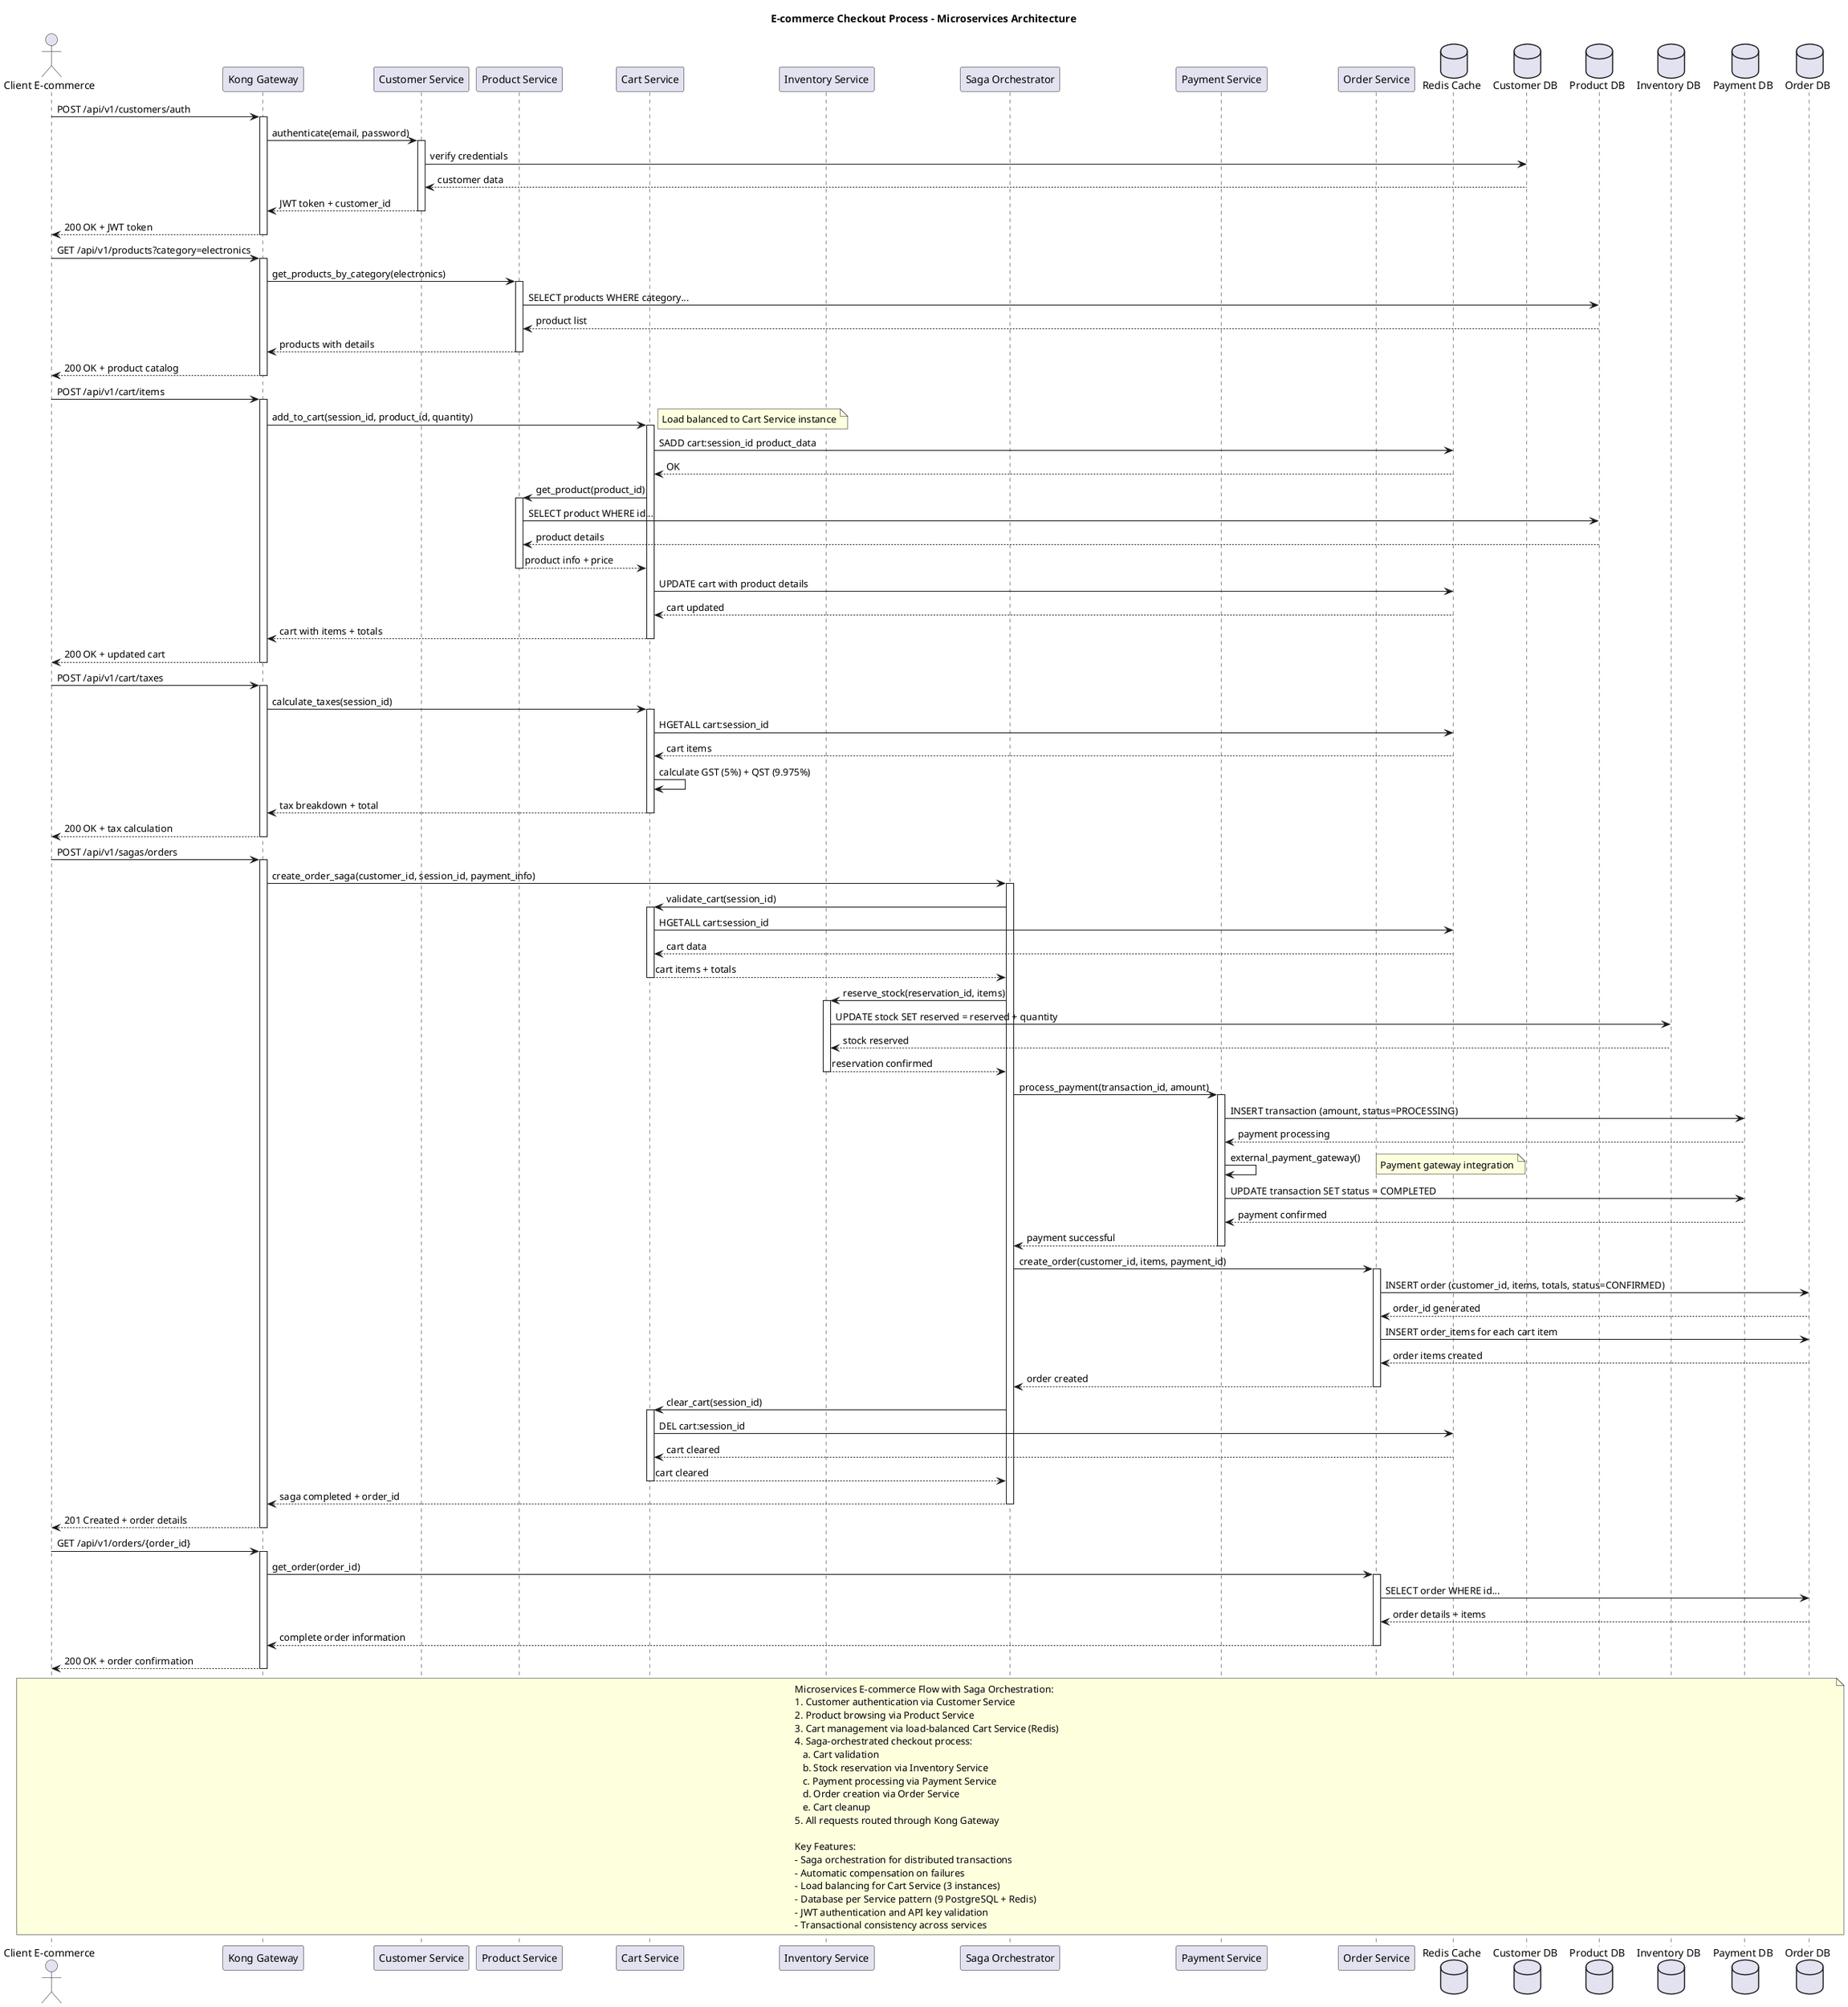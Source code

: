 @startuml
title E-commerce Checkout Process - Microservices Architecture

actor "Client E-commerce" as CLIENT
participant "Kong Gateway" as KONG
participant "Customer Service" as CUSTOMER_SVC
participant "Product Service" as PRODUCT_SVC
participant "Cart Service" as CART_SVC
participant "Inventory Service" as INVENTORY_SVC
participant "Saga Orchestrator" as SAGA_ORCHESTRATOR
participant "Payment Service" as PAYMENT_SVC
participant "Order Service" as ORDER_SVC
database "Redis Cache" as REDIS
database "Customer DB" as CUSTOMER_DB
database "Product DB" as PRODUCT_DB
database "Inventory DB" as INVENTORY_DB
database "Payment DB" as PAYMENT_DB
database "Order DB" as ORDER_DB

' 1. Customer Authentication
CLIENT -> KONG : POST /api/v1/customers/auth
activate KONG
KONG -> CUSTOMER_SVC : authenticate(email, password)
activate CUSTOMER_SVC
CUSTOMER_SVC -> CUSTOMER_DB : verify credentials
CUSTOMER_DB --> CUSTOMER_SVC : customer data
CUSTOMER_SVC --> KONG : JWT token + customer_id
deactivate CUSTOMER_SVC
KONG --> CLIENT : 200 OK + JWT token
deactivate KONG

' 2. Browse Products
CLIENT -> KONG : GET /api/v1/products?category=electronics
activate KONG
KONG -> PRODUCT_SVC : get_products_by_category(electronics)
activate PRODUCT_SVC
PRODUCT_SVC -> PRODUCT_DB : SELECT products WHERE category...
PRODUCT_DB --> PRODUCT_SVC : product list
PRODUCT_SVC --> KONG : products with details
deactivate PRODUCT_SVC
KONG --> CLIENT : 200 OK + product catalog
deactivate KONG

' 3. Add to Cart (Load Balanced)
CLIENT -> KONG : POST /api/v1/cart/items
activate KONG
KONG -> CART_SVC : add_to_cart(session_id, product_id, quantity)
note right : Load balanced to Cart Service instance
activate CART_SVC
CART_SVC -> REDIS : SADD cart:session_id product_data
REDIS --> CART_SVC : OK
CART_SVC -> PRODUCT_SVC : get_product(product_id)
activate PRODUCT_SVC
PRODUCT_SVC -> PRODUCT_DB : SELECT product WHERE id...
PRODUCT_DB --> PRODUCT_SVC : product details
PRODUCT_SVC --> CART_SVC : product info + price
deactivate PRODUCT_SVC
CART_SVC -> REDIS : UPDATE cart with product details
REDIS --> CART_SVC : cart updated
CART_SVC --> KONG : cart with items + totals
deactivate CART_SVC
KONG --> CLIENT : 200 OK + updated cart
deactivate KONG

' 4. Calculate Taxes
CLIENT -> KONG : POST /api/v1/cart/taxes
activate KONG
KONG -> CART_SVC : calculate_taxes(session_id)
activate CART_SVC
CART_SVC -> REDIS : HGETALL cart:session_id
REDIS --> CART_SVC : cart items
CART_SVC -> CART_SVC : calculate GST (5%) + QST (9.975%)
CART_SVC --> KONG : tax breakdown + total
deactivate CART_SVC
KONG --> CLIENT : 200 OK + tax calculation
deactivate KONG

' 5. Checkout Process (Saga Orchestration)
CLIENT -> KONG : POST /api/v1/sagas/orders
activate KONG
KONG -> SAGA_ORCHESTRATOR : create_order_saga(customer_id, session_id, payment_info)
activate SAGA_ORCHESTRATOR

' 5a. Saga Step 1: Validate Cart
SAGA_ORCHESTRATOR -> CART_SVC : validate_cart(session_id)
activate CART_SVC
CART_SVC -> REDIS : HGETALL cart:session_id
REDIS --> CART_SVC : cart data
CART_SVC --> SAGA_ORCHESTRATOR : cart items + totals
deactivate CART_SVC

' 5b. Saga Step 2: Reserve Stock
SAGA_ORCHESTRATOR -> INVENTORY_SVC : reserve_stock(reservation_id, items)
activate INVENTORY_SVC
INVENTORY_SVC -> INVENTORY_DB : UPDATE stock SET reserved = reserved + quantity
INVENTORY_DB --> INVENTORY_SVC : stock reserved
INVENTORY_SVC --> SAGA_ORCHESTRATOR : reservation confirmed
deactivate INVENTORY_SVC

' 5c. Saga Step 3: Process Payment
SAGA_ORCHESTRATOR -> PAYMENT_SVC : process_payment(transaction_id, amount)
activate PAYMENT_SVC
PAYMENT_SVC -> PAYMENT_DB : INSERT transaction (amount, status=PROCESSING)
PAYMENT_DB --> PAYMENT_SVC : payment processing
PAYMENT_SVC -> PAYMENT_SVC : external_payment_gateway()
note right : Payment gateway integration
PAYMENT_SVC -> PAYMENT_DB : UPDATE transaction SET status = COMPLETED
PAYMENT_DB --> PAYMENT_SVC : payment confirmed
PAYMENT_SVC --> SAGA_ORCHESTRATOR : payment successful
deactivate PAYMENT_SVC

' 5d. Saga Step 4: Create Order
SAGA_ORCHESTRATOR -> ORDER_SVC : create_order(customer_id, items, payment_id)
activate ORDER_SVC
ORDER_SVC -> ORDER_DB : INSERT order (customer_id, items, totals, status=CONFIRMED)
ORDER_DB --> ORDER_SVC : order_id generated
ORDER_SVC -> ORDER_DB : INSERT order_items for each cart item
ORDER_DB --> ORDER_SVC : order items created
ORDER_SVC --> SAGA_ORCHESTRATOR : order created
deactivate ORDER_SVC

' 5e. Saga Step 5: Clear Cart
SAGA_ORCHESTRATOR -> CART_SVC : clear_cart(session_id)
activate CART_SVC
CART_SVC -> REDIS : DEL cart:session_id
REDIS --> CART_SVC : cart cleared
CART_SVC --> SAGA_ORCHESTRATOR : cart cleared
deactivate CART_SVC

SAGA_ORCHESTRATOR --> KONG : saga completed + order_id
deactivate SAGA_ORCHESTRATOR
KONG --> CLIENT : 201 Created + order details
deactivate KONG

' 6. Order Confirmation
CLIENT -> KONG : GET /api/v1/orders/{order_id}
activate KONG
KONG -> ORDER_SVC : get_order(order_id)
activate ORDER_SVC
ORDER_SVC -> ORDER_DB : SELECT order WHERE id...
ORDER_DB --> ORDER_SVC : order details + items
ORDER_SVC --> KONG : complete order information
deactivate ORDER_SVC
KONG --> CLIENT : 200 OK + order confirmation
deactivate KONG

note over CLIENT, ORDER_DB
  Microservices E-commerce Flow with Saga Orchestration:
  1. Customer authentication via Customer Service
  2. Product browsing via Product Service
  3. Cart management via load-balanced Cart Service (Redis)
  4. Saga-orchestrated checkout process:
     a. Cart validation
     b. Stock reservation via Inventory Service
     c. Payment processing via Payment Service
     d. Order creation via Order Service
     e. Cart cleanup
  5. All requests routed through Kong Gateway
  
  Key Features:
  - Saga orchestration for distributed transactions
  - Automatic compensation on failures
  - Load balancing for Cart Service (3 instances)
  - Database per Service pattern (9 PostgreSQL + Redis)
  - JWT authentication and API key validation
  - Transactional consistency across services
end note

@enduml
